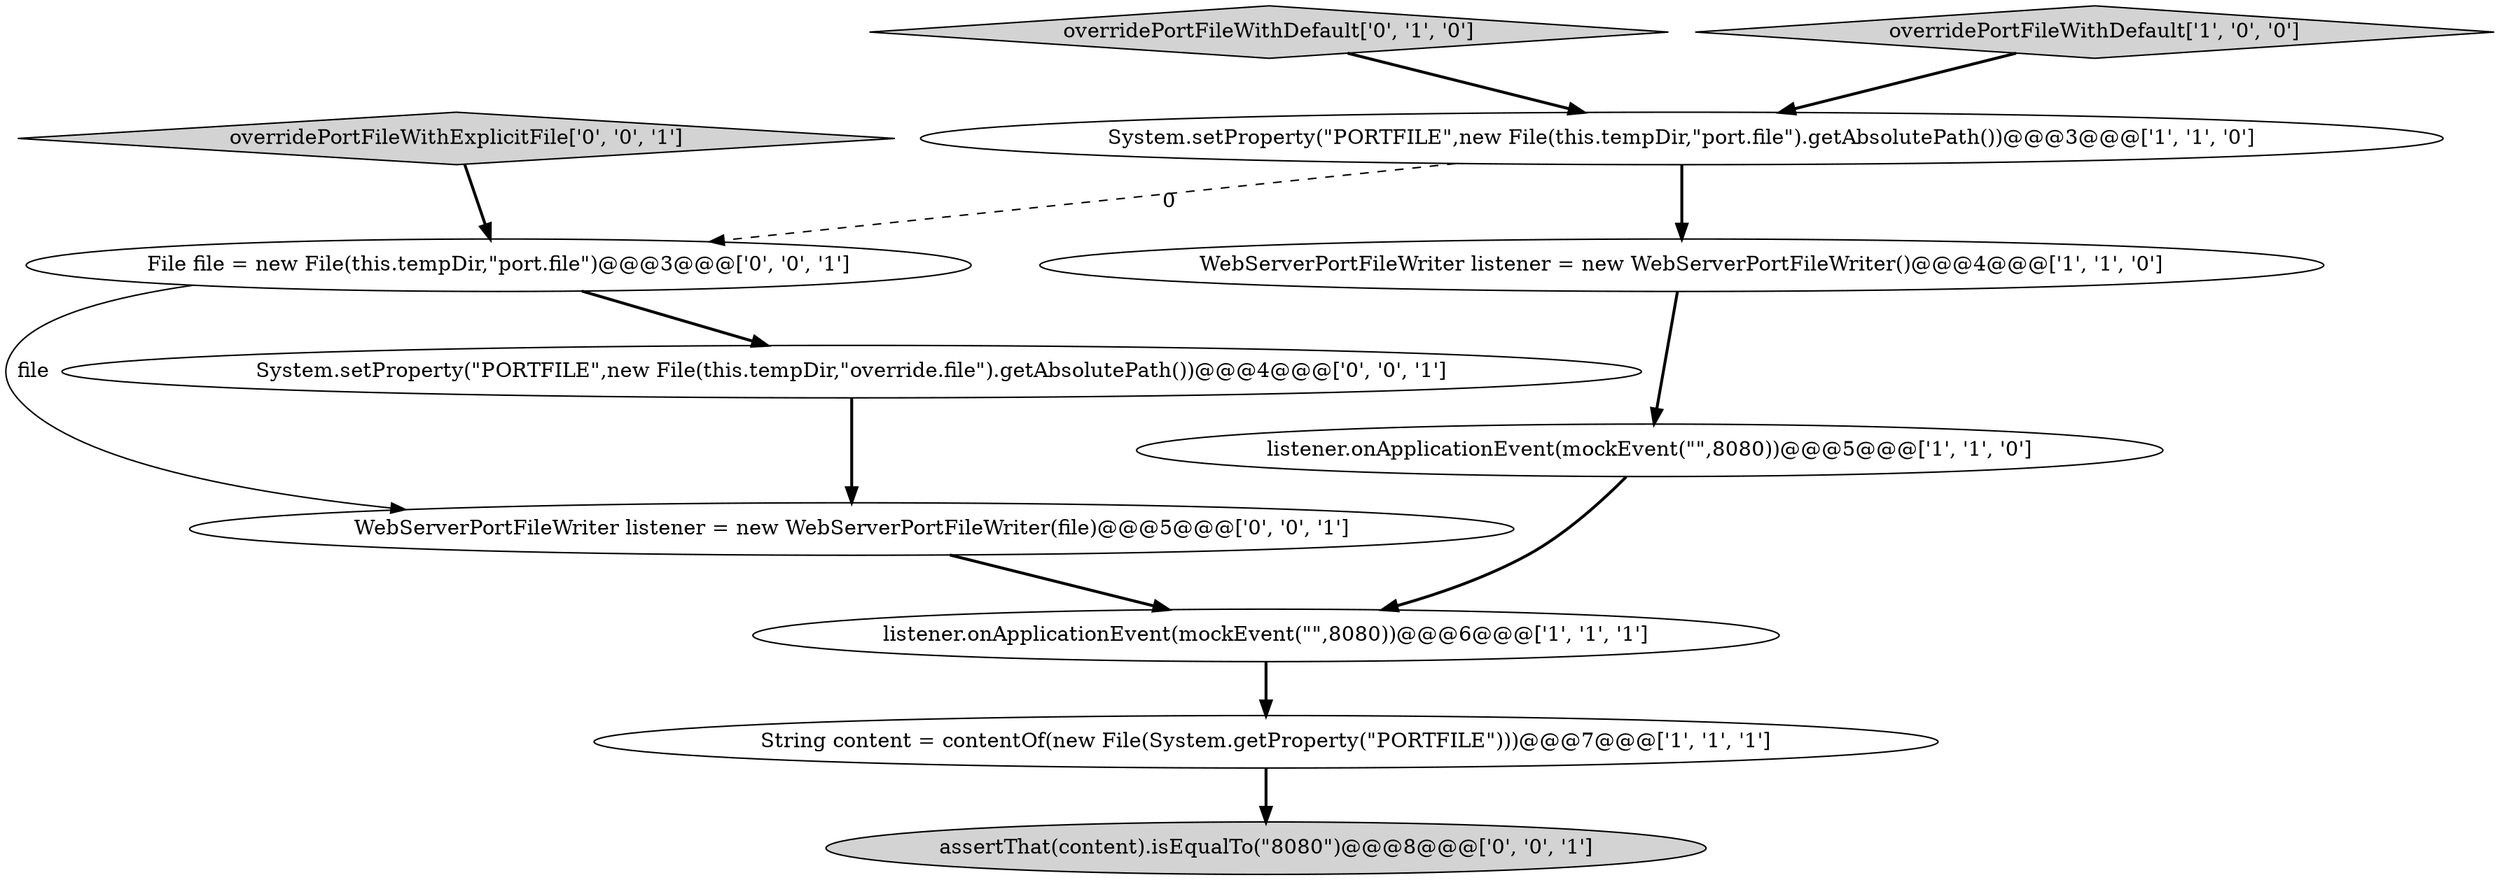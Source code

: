 digraph {
4 [style = filled, label = "listener.onApplicationEvent(mockEvent(\"\",8080))@@@6@@@['1', '1', '1']", fillcolor = white, shape = ellipse image = "AAA0AAABBB1BBB"];
6 [style = filled, label = "overridePortFileWithDefault['0', '1', '0']", fillcolor = lightgray, shape = diamond image = "AAA0AAABBB2BBB"];
2 [style = filled, label = "System.setProperty(\"PORTFILE\",new File(this.tempDir,\"port.file\").getAbsolutePath())@@@3@@@['1', '1', '0']", fillcolor = white, shape = ellipse image = "AAA0AAABBB1BBB"];
5 [style = filled, label = "WebServerPortFileWriter listener = new WebServerPortFileWriter()@@@4@@@['1', '1', '0']", fillcolor = white, shape = ellipse image = "AAA0AAABBB1BBB"];
9 [style = filled, label = "assertThat(content).isEqualTo(\"8080\")@@@8@@@['0', '0', '1']", fillcolor = lightgray, shape = ellipse image = "AAA0AAABBB3BBB"];
1 [style = filled, label = "listener.onApplicationEvent(mockEvent(\"\",8080))@@@5@@@['1', '1', '0']", fillcolor = white, shape = ellipse image = "AAA0AAABBB1BBB"];
11 [style = filled, label = "WebServerPortFileWriter listener = new WebServerPortFileWriter(file)@@@5@@@['0', '0', '1']", fillcolor = white, shape = ellipse image = "AAA0AAABBB3BBB"];
10 [style = filled, label = "System.setProperty(\"PORTFILE\",new File(this.tempDir,\"override.file\").getAbsolutePath())@@@4@@@['0', '0', '1']", fillcolor = white, shape = ellipse image = "AAA0AAABBB3BBB"];
8 [style = filled, label = "File file = new File(this.tempDir,\"port.file\")@@@3@@@['0', '0', '1']", fillcolor = white, shape = ellipse image = "AAA0AAABBB3BBB"];
0 [style = filled, label = "overridePortFileWithDefault['1', '0', '0']", fillcolor = lightgray, shape = diamond image = "AAA0AAABBB1BBB"];
7 [style = filled, label = "overridePortFileWithExplicitFile['0', '0', '1']", fillcolor = lightgray, shape = diamond image = "AAA0AAABBB3BBB"];
3 [style = filled, label = "String content = contentOf(new File(System.getProperty(\"PORTFILE\")))@@@7@@@['1', '1', '1']", fillcolor = white, shape = ellipse image = "AAA0AAABBB1BBB"];
3->9 [style = bold, label=""];
4->3 [style = bold, label=""];
5->1 [style = bold, label=""];
1->4 [style = bold, label=""];
8->10 [style = bold, label=""];
2->5 [style = bold, label=""];
11->4 [style = bold, label=""];
10->11 [style = bold, label=""];
7->8 [style = bold, label=""];
2->8 [style = dashed, label="0"];
8->11 [style = solid, label="file"];
0->2 [style = bold, label=""];
6->2 [style = bold, label=""];
}
